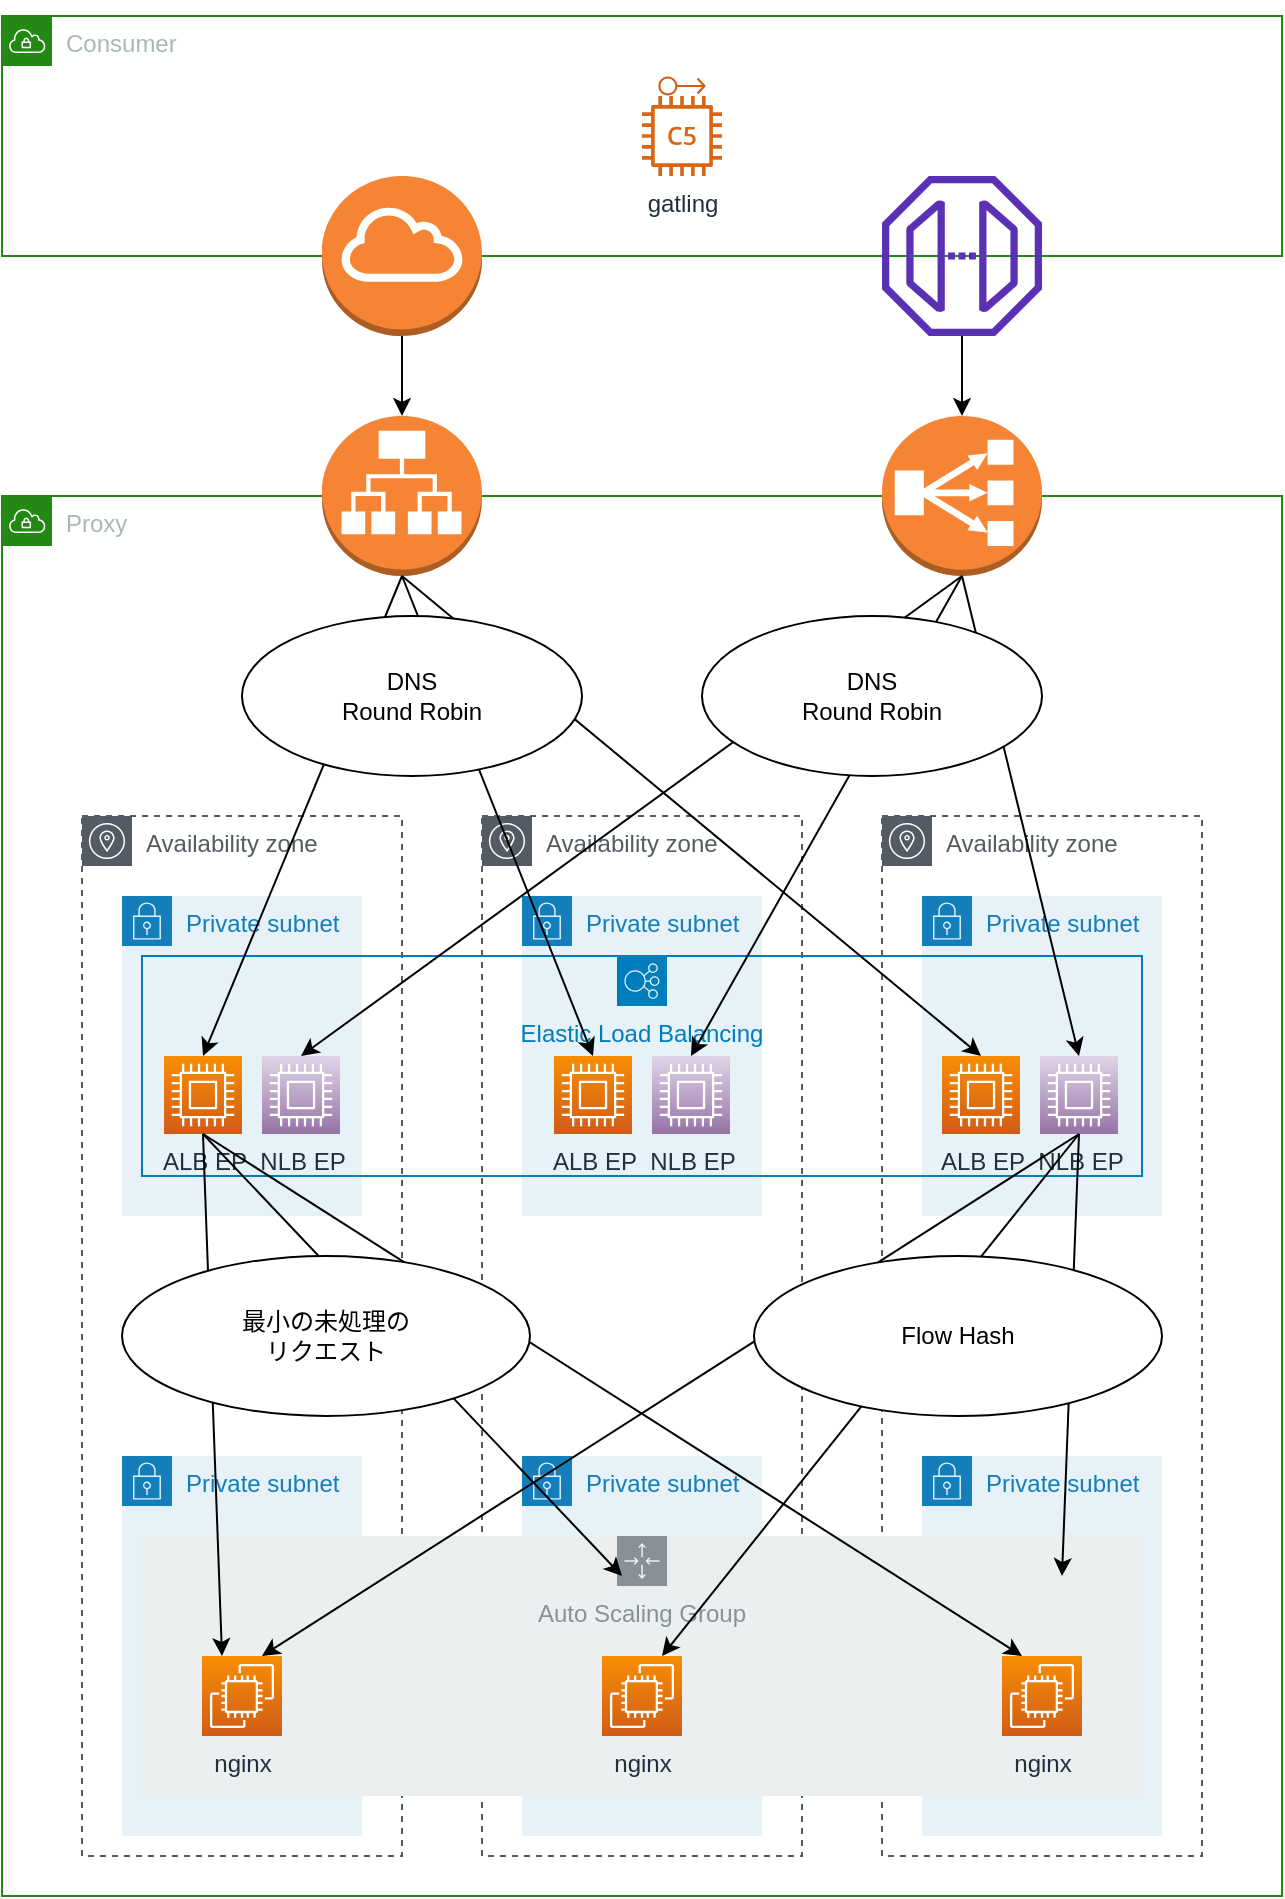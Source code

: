 <mxfile version="14.9.7" type="device"><diagram id="BnX0TmZMg5wzgdxk5TWs" name="Page-1"><mxGraphModel dx="1580" dy="2246" grid="1" gridSize="10" guides="1" tooltips="1" connect="1" arrows="1" fold="1" page="1" pageScale="1" pageWidth="850" pageHeight="1100" math="0" shadow="0"><root><mxCell id="0"/><mxCell id="1" parent="0"/><mxCell id="dtTMUKPRGxgOjyz0IRp_-11" value="Proxy" style="points=[[0,0],[0.25,0],[0.5,0],[0.75,0],[1,0],[1,0.25],[1,0.5],[1,0.75],[1,1],[0.75,1],[0.5,1],[0.25,1],[0,1],[0,0.75],[0,0.5],[0,0.25]];outlineConnect=0;gradientColor=none;html=1;whiteSpace=wrap;fontSize=12;fontStyle=0;shape=mxgraph.aws4.group;grIcon=mxgraph.aws4.group_vpc;strokeColor=#248814;fillColor=none;verticalAlign=top;align=left;spacingLeft=30;fontColor=#AAB7B8;dashed=0;" vertex="1" parent="1"><mxGeometry x="80" y="280" width="640" height="700" as="geometry"/></mxCell><mxCell id="dtTMUKPRGxgOjyz0IRp_-24" value="Availability zone" style="outlineConnect=0;gradientColor=none;html=1;whiteSpace=wrap;fontSize=12;fontStyle=0;shape=mxgraph.aws4.group;grIcon=mxgraph.aws4.group_availability_zone;strokeColor=#545B64;fillColor=none;verticalAlign=top;align=left;spacingLeft=30;fontColor=#545B64;dashed=1;" vertex="1" parent="1"><mxGeometry x="120" y="440" width="160" height="520" as="geometry"/></mxCell><mxCell id="dtTMUKPRGxgOjyz0IRp_-26" value="Availability zone" style="outlineConnect=0;gradientColor=none;html=1;whiteSpace=wrap;fontSize=12;fontStyle=0;shape=mxgraph.aws4.group;grIcon=mxgraph.aws4.group_availability_zone;strokeColor=#545B64;fillColor=none;verticalAlign=top;align=left;spacingLeft=30;fontColor=#545B64;dashed=1;" vertex="1" parent="1"><mxGeometry x="520" y="440" width="160" height="520" as="geometry"/></mxCell><mxCell id="dtTMUKPRGxgOjyz0IRp_-25" value="Availability zone" style="outlineConnect=0;gradientColor=none;html=1;whiteSpace=wrap;fontSize=12;fontStyle=0;shape=mxgraph.aws4.group;grIcon=mxgraph.aws4.group_availability_zone;strokeColor=#545B64;fillColor=none;verticalAlign=top;align=left;spacingLeft=30;fontColor=#545B64;dashed=1;" vertex="1" parent="1"><mxGeometry x="320" y="440" width="160" height="520" as="geometry"/></mxCell><mxCell id="dtTMUKPRGxgOjyz0IRp_-28" value="Private subnet" style="points=[[0,0],[0.25,0],[0.5,0],[0.75,0],[1,0],[1,0.25],[1,0.5],[1,0.75],[1,1],[0.75,1],[0.5,1],[0.25,1],[0,1],[0,0.75],[0,0.5],[0,0.25]];outlineConnect=0;gradientColor=none;html=1;whiteSpace=wrap;fontSize=12;fontStyle=0;shape=mxgraph.aws4.group;grIcon=mxgraph.aws4.group_security_group;grStroke=0;strokeColor=#147EBA;fillColor=#E6F2F8;verticalAlign=top;align=left;spacingLeft=30;fontColor=#147EBA;dashed=0;" vertex="1" parent="1"><mxGeometry x="540" y="480" width="120" height="160" as="geometry"/></mxCell><mxCell id="dtTMUKPRGxgOjyz0IRp_-27" value="Private subnet" style="points=[[0,0],[0.25,0],[0.5,0],[0.75,0],[1,0],[1,0.25],[1,0.5],[1,0.75],[1,1],[0.75,1],[0.5,1],[0.25,1],[0,1],[0,0.75],[0,0.5],[0,0.25]];outlineConnect=0;gradientColor=none;html=1;whiteSpace=wrap;fontSize=12;fontStyle=0;shape=mxgraph.aws4.group;grIcon=mxgraph.aws4.group_security_group;grStroke=0;strokeColor=#147EBA;fillColor=#E6F2F8;verticalAlign=top;align=left;spacingLeft=30;fontColor=#147EBA;dashed=0;" vertex="1" parent="1"><mxGeometry x="340" y="480" width="120" height="160" as="geometry"/></mxCell><mxCell id="dtTMUKPRGxgOjyz0IRp_-22" value="Private subnet" style="points=[[0,0],[0.25,0],[0.5,0],[0.75,0],[1,0],[1,0.25],[1,0.5],[1,0.75],[1,1],[0.75,1],[0.5,1],[0.25,1],[0,1],[0,0.75],[0,0.5],[0,0.25]];outlineConnect=0;gradientColor=none;html=1;whiteSpace=wrap;fontSize=12;fontStyle=0;shape=mxgraph.aws4.group;grIcon=mxgraph.aws4.group_security_group;grStroke=0;strokeColor=#147EBA;fillColor=#E6F2F8;verticalAlign=top;align=left;spacingLeft=30;fontColor=#147EBA;dashed=0;" vertex="1" parent="1"><mxGeometry x="140" y="480" width="120" height="160" as="geometry"/></mxCell><mxCell id="dtTMUKPRGxgOjyz0IRp_-65" value="Elastic Load Balancing" style="outlineConnect=0;gradientColor=none;html=1;whiteSpace=wrap;fontSize=12;fontStyle=0;shape=mxgraph.aws4.groupCenter;grIcon=mxgraph.aws4.group_elastic_load_balancing;grStroke=1;strokeColor=#007DBC;fillColor=none;verticalAlign=top;align=center;fontColor=#007DBC;dashed=0;spacingTop=25;" vertex="1" parent="1"><mxGeometry x="150" y="510" width="500" height="110" as="geometry"/></mxCell><mxCell id="dtTMUKPRGxgOjyz0IRp_-1" value="Consumer" style="points=[[0,0],[0.25,0],[0.5,0],[0.75,0],[1,0],[1,0.25],[1,0.5],[1,0.75],[1,1],[0.75,1],[0.5,1],[0.25,1],[0,1],[0,0.75],[0,0.5],[0,0.25]];outlineConnect=0;gradientColor=none;html=1;whiteSpace=wrap;fontSize=12;fontStyle=0;shape=mxgraph.aws4.group;grIcon=mxgraph.aws4.group_vpc;strokeColor=#248814;fillColor=none;verticalAlign=top;align=left;spacingLeft=30;fontColor=#AAB7B8;dashed=0;" vertex="1" parent="1"><mxGeometry x="80" y="40" width="640" height="120" as="geometry"/></mxCell><mxCell id="dtTMUKPRGxgOjyz0IRp_-2" value="gatling" style="outlineConnect=0;fontColor=#232F3E;gradientColor=none;fillColor=#D86613;strokeColor=none;dashed=0;verticalLabelPosition=bottom;verticalAlign=top;align=center;html=1;fontSize=12;fontStyle=0;aspect=fixed;pointerEvents=1;shape=mxgraph.aws4.c5_instance;" vertex="1" parent="1"><mxGeometry x="400" y="80" width="40" height="40" as="geometry"/></mxCell><mxCell id="dtTMUKPRGxgOjyz0IRp_-3" value="" style="outlineConnect=0;fontColor=#232F3E;gradientColor=none;fillColor=#D05C17;strokeColor=none;dashed=0;verticalLabelPosition=bottom;verticalAlign=top;align=center;html=1;fontSize=12;fontStyle=0;aspect=fixed;pointerEvents=1;shape=mxgraph.aws4.elastic_ip_address;" vertex="1" parent="1"><mxGeometry x="408.18" y="70" width="23.64" height="10" as="geometry"/></mxCell><mxCell id="dtTMUKPRGxgOjyz0IRp_-19" style="edgeStyle=orthogonalEdgeStyle;rounded=0;orthogonalLoop=1;jettySize=auto;html=1;entryX=0.5;entryY=0;entryDx=0;entryDy=0;entryPerimeter=0;" edge="1" parent="1" source="dtTMUKPRGxgOjyz0IRp_-4" target="dtTMUKPRGxgOjyz0IRp_-32"><mxGeometry relative="1" as="geometry"><mxPoint x="280" y="320" as="targetPoint"/></mxGeometry></mxCell><mxCell id="dtTMUKPRGxgOjyz0IRp_-4" value="" style="outlineConnect=0;dashed=0;verticalLabelPosition=bottom;verticalAlign=top;align=center;html=1;shape=mxgraph.aws3.internet_gateway;fillColor=#F58534;gradientColor=none;" vertex="1" parent="1"><mxGeometry x="240" y="120" width="80" height="80" as="geometry"/></mxCell><mxCell id="dtTMUKPRGxgOjyz0IRp_-20" style="edgeStyle=orthogonalEdgeStyle;rounded=0;orthogonalLoop=1;jettySize=auto;html=1;entryX=0.5;entryY=0;entryDx=0;entryDy=0;entryPerimeter=0;" edge="1" parent="1" source="dtTMUKPRGxgOjyz0IRp_-9" target="dtTMUKPRGxgOjyz0IRp_-33"><mxGeometry relative="1" as="geometry"><mxPoint x="560" y="320" as="targetPoint"/></mxGeometry></mxCell><mxCell id="dtTMUKPRGxgOjyz0IRp_-9" value="" style="outlineConnect=0;fontColor=#232F3E;gradientColor=none;fillColor=#5A30B5;strokeColor=none;dashed=0;verticalLabelPosition=bottom;verticalAlign=top;align=center;html=1;fontSize=12;fontStyle=0;aspect=fixed;pointerEvents=1;shape=mxgraph.aws4.endpoint;" vertex="1" parent="1"><mxGeometry x="520" y="120" width="80" height="80" as="geometry"/></mxCell><mxCell id="dtTMUKPRGxgOjyz0IRp_-32" value="" style="outlineConnect=0;dashed=0;verticalLabelPosition=bottom;verticalAlign=top;align=center;html=1;shape=mxgraph.aws3.application_load_balancer;fillColor=#F58534;gradientColor=none;" vertex="1" parent="1"><mxGeometry x="240" y="240" width="80" height="80" as="geometry"/></mxCell><mxCell id="dtTMUKPRGxgOjyz0IRp_-33" value="" style="outlineConnect=0;dashed=0;verticalLabelPosition=bottom;verticalAlign=top;align=center;html=1;shape=mxgraph.aws3.classic_load_balancer;fillColor=#F58534;gradientColor=none;" vertex="1" parent="1"><mxGeometry x="520" y="240" width="80" height="80" as="geometry"/></mxCell><mxCell id="dtTMUKPRGxgOjyz0IRp_-34" style="rounded=0;orthogonalLoop=1;jettySize=auto;html=1;exitX=0.5;exitY=1;exitDx=0;exitDy=0;exitPerimeter=0;entryX=0.5;entryY=0;entryDx=0;entryDy=0;entryPerimeter=0;" edge="1" parent="1" source="dtTMUKPRGxgOjyz0IRp_-32" target="dtTMUKPRGxgOjyz0IRp_-68"><mxGeometry relative="1" as="geometry"><mxPoint x="290" y="130" as="sourcePoint"/><mxPoint x="224.8" y="550" as="targetPoint"/></mxGeometry></mxCell><mxCell id="dtTMUKPRGxgOjyz0IRp_-35" style="edgeStyle=none;rounded=0;orthogonalLoop=1;jettySize=auto;html=1;exitX=0.5;exitY=1;exitDx=0;exitDy=0;exitPerimeter=0;entryX=0.5;entryY=0;entryDx=0;entryDy=0;entryPerimeter=0;" edge="1" parent="1" source="dtTMUKPRGxgOjyz0IRp_-32" target="dtTMUKPRGxgOjyz0IRp_-70"><mxGeometry relative="1" as="geometry"><mxPoint x="380" y="560.0" as="targetPoint"/></mxGeometry></mxCell><mxCell id="dtTMUKPRGxgOjyz0IRp_-36" style="edgeStyle=none;rounded=0;orthogonalLoop=1;jettySize=auto;html=1;entryX=0.5;entryY=0;entryDx=0;entryDy=0;entryPerimeter=0;" edge="1" parent="1" target="dtTMUKPRGxgOjyz0IRp_-72"><mxGeometry relative="1" as="geometry"><mxPoint x="280" y="320" as="sourcePoint"/><mxPoint x="570" y="560.0" as="targetPoint"/></mxGeometry></mxCell><mxCell id="dtTMUKPRGxgOjyz0IRp_-49" value="DNS&lt;br&gt;Round Robin" style="ellipse;whiteSpace=wrap;html=1;" vertex="1" parent="1"><mxGeometry x="200" y="340" width="170" height="80" as="geometry"/></mxCell><mxCell id="dtTMUKPRGxgOjyz0IRp_-56" style="edgeStyle=none;rounded=0;orthogonalLoop=1;jettySize=auto;html=1;entryX=0.5;entryY=0;entryDx=0;entryDy=0;entryPerimeter=0;exitX=0.5;exitY=1;exitDx=0;exitDy=0;exitPerimeter=0;" edge="1" parent="1" source="dtTMUKPRGxgOjyz0IRp_-33" target="dtTMUKPRGxgOjyz0IRp_-71"><mxGeometry relative="1" as="geometry"><mxPoint x="570" y="330" as="sourcePoint"/><mxPoint x="430" y="560.0" as="targetPoint"/></mxGeometry></mxCell><mxCell id="dtTMUKPRGxgOjyz0IRp_-55" style="edgeStyle=none;rounded=0;orthogonalLoop=1;jettySize=auto;html=1;entryX=0.5;entryY=0;entryDx=0;entryDy=0;entryPerimeter=0;exitX=0.5;exitY=1;exitDx=0;exitDy=0;exitPerimeter=0;" edge="1" parent="1" source="dtTMUKPRGxgOjyz0IRp_-33" target="dtTMUKPRGxgOjyz0IRp_-69"><mxGeometry relative="1" as="geometry"><mxPoint x="290" y="640.0" as="targetPoint"/></mxGeometry></mxCell><mxCell id="dtTMUKPRGxgOjyz0IRp_-57" style="edgeStyle=none;rounded=0;orthogonalLoop=1;jettySize=auto;html=1;entryX=0.5;entryY=0;entryDx=0;entryDy=0;entryPerimeter=0;exitX=0.5;exitY=1;exitDx=0;exitDy=0;exitPerimeter=0;" edge="1" parent="1" source="dtTMUKPRGxgOjyz0IRp_-33" target="dtTMUKPRGxgOjyz0IRp_-73"><mxGeometry relative="1" as="geometry"><mxPoint x="570" y="330" as="sourcePoint"/><mxPoint x="620" y="560.0" as="targetPoint"/></mxGeometry></mxCell><mxCell id="dtTMUKPRGxgOjyz0IRp_-59" value="Private subnet" style="points=[[0,0],[0.25,0],[0.5,0],[0.75,0],[1,0],[1,0.25],[1,0.5],[1,0.75],[1,1],[0.75,1],[0.5,1],[0.25,1],[0,1],[0,0.75],[0,0.5],[0,0.25]];outlineConnect=0;gradientColor=none;html=1;whiteSpace=wrap;fontSize=12;fontStyle=0;shape=mxgraph.aws4.group;grIcon=mxgraph.aws4.group_security_group;grStroke=0;strokeColor=#147EBA;fillColor=#E6F2F8;verticalAlign=top;align=left;spacingLeft=30;fontColor=#147EBA;dashed=0;" vertex="1" parent="1"><mxGeometry x="140" y="760" width="120" height="190" as="geometry"/></mxCell><mxCell id="dtTMUKPRGxgOjyz0IRp_-60" value="Private subnet" style="points=[[0,0],[0.25,0],[0.5,0],[0.75,0],[1,0],[1,0.25],[1,0.5],[1,0.75],[1,1],[0.75,1],[0.5,1],[0.25,1],[0,1],[0,0.75],[0,0.5],[0,0.25]];outlineConnect=0;gradientColor=none;html=1;whiteSpace=wrap;fontSize=12;fontStyle=0;shape=mxgraph.aws4.group;grIcon=mxgraph.aws4.group_security_group;grStroke=0;strokeColor=#147EBA;fillColor=#E6F2F8;verticalAlign=top;align=left;spacingLeft=30;fontColor=#147EBA;dashed=0;" vertex="1" parent="1"><mxGeometry x="340" y="760" width="120" height="190" as="geometry"/></mxCell><mxCell id="dtTMUKPRGxgOjyz0IRp_-61" value="Private subnet" style="points=[[0,0],[0.25,0],[0.5,0],[0.75,0],[1,0],[1,0.25],[1,0.5],[1,0.75],[1,1],[0.75,1],[0.5,1],[0.25,1],[0,1],[0,0.75],[0,0.5],[0,0.25]];outlineConnect=0;gradientColor=none;html=1;whiteSpace=wrap;fontSize=12;fontStyle=0;shape=mxgraph.aws4.group;grIcon=mxgraph.aws4.group_security_group;grStroke=0;strokeColor=#147EBA;fillColor=#E6F2F8;verticalAlign=top;align=left;spacingLeft=30;fontColor=#147EBA;dashed=0;" vertex="1" parent="1"><mxGeometry x="540" y="760" width="120" height="190" as="geometry"/></mxCell><mxCell id="dtTMUKPRGxgOjyz0IRp_-68" value="ALB EP" style="points=[[0,0,0],[0.25,0,0],[0.5,0,0],[0.75,0,0],[1,0,0],[0,1,0],[0.25,1,0],[0.5,1,0],[0.75,1,0],[1,1,0],[0,0.25,0],[0,0.5,0],[0,0.75,0],[1,0.25,0],[1,0.5,0],[1,0.75,0]];outlineConnect=0;fontColor=#232F3E;gradientColor=#F78E04;gradientDirection=north;fillColor=#D05C17;strokeColor=#ffffff;dashed=0;verticalLabelPosition=bottom;verticalAlign=top;align=center;html=1;fontSize=12;fontStyle=0;aspect=fixed;shape=mxgraph.aws4.resourceIcon;resIcon=mxgraph.aws4.compute;" vertex="1" parent="1"><mxGeometry x="161" y="560" width="39" height="39" as="geometry"/></mxCell><mxCell id="dtTMUKPRGxgOjyz0IRp_-69" value="NLB EP" style="points=[[0,0,0],[0.25,0,0],[0.5,0,0],[0.75,0,0],[1,0,0],[0,1,0],[0.25,1,0],[0.5,1,0],[0.75,1,0],[1,1,0],[0,0.25,0],[0,0.5,0],[0,0.75,0],[1,0.25,0],[1,0.5,0],[1,0.75,0]];outlineConnect=0;fontColor=#232F3E;gradientDirection=north;strokeColor=#ffffff;dashed=0;verticalLabelPosition=bottom;verticalAlign=top;align=center;html=1;fontSize=12;fontStyle=0;aspect=fixed;shape=mxgraph.aws4.resourceIcon;resIcon=mxgraph.aws4.compute;fillColor=#9673A6;gradientColor=#E1D5E7;" vertex="1" parent="1"><mxGeometry x="210" y="560" width="39" height="39" as="geometry"/></mxCell><mxCell id="dtTMUKPRGxgOjyz0IRp_-70" value="ALB EP" style="points=[[0,0,0],[0.25,0,0],[0.5,0,0],[0.75,0,0],[1,0,0],[0,1,0],[0.25,1,0],[0.5,1,0],[0.75,1,0],[1,1,0],[0,0.25,0],[0,0.5,0],[0,0.75,0],[1,0.25,0],[1,0.5,0],[1,0.75,0]];outlineConnect=0;fontColor=#232F3E;gradientColor=#F78E04;gradientDirection=north;fillColor=#D05C17;strokeColor=#ffffff;dashed=0;verticalLabelPosition=bottom;verticalAlign=top;align=center;html=1;fontSize=12;fontStyle=0;aspect=fixed;shape=mxgraph.aws4.resourceIcon;resIcon=mxgraph.aws4.compute;" vertex="1" parent="1"><mxGeometry x="356" y="560" width="39" height="39" as="geometry"/></mxCell><mxCell id="dtTMUKPRGxgOjyz0IRp_-71" value="NLB EP" style="points=[[0,0,0],[0.25,0,0],[0.5,0,0],[0.75,0,0],[1,0,0],[0,1,0],[0.25,1,0],[0.5,1,0],[0.75,1,0],[1,1,0],[0,0.25,0],[0,0.5,0],[0,0.75,0],[1,0.25,0],[1,0.5,0],[1,0.75,0]];outlineConnect=0;fontColor=#232F3E;gradientDirection=north;strokeColor=#ffffff;dashed=0;verticalLabelPosition=bottom;verticalAlign=top;align=center;html=1;fontSize=12;fontStyle=0;aspect=fixed;shape=mxgraph.aws4.resourceIcon;resIcon=mxgraph.aws4.compute;fillColor=#9673A6;gradientColor=#E1D5E7;" vertex="1" parent="1"><mxGeometry x="405" y="560" width="39" height="39" as="geometry"/></mxCell><mxCell id="dtTMUKPRGxgOjyz0IRp_-72" value="ALB EP" style="points=[[0,0,0],[0.25,0,0],[0.5,0,0],[0.75,0,0],[1,0,0],[0,1,0],[0.25,1,0],[0.5,1,0],[0.75,1,0],[1,1,0],[0,0.25,0],[0,0.5,0],[0,0.75,0],[1,0.25,0],[1,0.5,0],[1,0.75,0]];outlineConnect=0;fontColor=#232F3E;gradientColor=#F78E04;gradientDirection=north;fillColor=#D05C17;strokeColor=#ffffff;dashed=0;verticalLabelPosition=bottom;verticalAlign=top;align=center;html=1;fontSize=12;fontStyle=0;aspect=fixed;shape=mxgraph.aws4.resourceIcon;resIcon=mxgraph.aws4.compute;" vertex="1" parent="1"><mxGeometry x="550" y="560" width="39" height="39" as="geometry"/></mxCell><mxCell id="dtTMUKPRGxgOjyz0IRp_-73" value="NLB EP" style="points=[[0,0,0],[0.25,0,0],[0.5,0,0],[0.75,0,0],[1,0,0],[0,1,0],[0.25,1,0],[0.5,1,0],[0.75,1,0],[1,1,0],[0,0.25,0],[0,0.5,0],[0,0.75,0],[1,0.25,0],[1,0.5,0],[1,0.75,0]];outlineConnect=0;fontColor=#232F3E;gradientDirection=north;strokeColor=#ffffff;dashed=0;verticalLabelPosition=bottom;verticalAlign=top;align=center;html=1;fontSize=12;fontStyle=0;aspect=fixed;shape=mxgraph.aws4.resourceIcon;resIcon=mxgraph.aws4.compute;fillColor=#9673A6;gradientColor=#E1D5E7;" vertex="1" parent="1"><mxGeometry x="599" y="560" width="39" height="39" as="geometry"/></mxCell><mxCell id="dtTMUKPRGxgOjyz0IRp_-74" value="Auto Scaling Group" style="outlineConnect=0;gradientColor=none;html=1;whiteSpace=wrap;fontSize=12;fontStyle=0;shape=mxgraph.aws4.groupCenter;grIcon=mxgraph.aws4.group_auto_scaling_group;grStroke=0;strokeColor=#879196;fillColor=#ECEFEF;verticalAlign=top;align=center;fontColor=#879196;dashed=0;spacingTop=25;" vertex="1" parent="1"><mxGeometry x="150" y="800" width="500" height="130" as="geometry"/></mxCell><mxCell id="dtTMUKPRGxgOjyz0IRp_-45" value="nginx" style="points=[[0,0,0],[0.25,0,0],[0.5,0,0],[0.75,0,0],[1,0,0],[0,1,0],[0.25,1,0],[0.5,1,0],[0.75,1,0],[1,1,0],[0,0.25,0],[0,0.5,0],[0,0.75,0],[1,0.25,0],[1,0.5,0],[1,0.75,0]];outlineConnect=0;fontColor=#232F3E;gradientColor=#F78E04;gradientDirection=north;fillColor=#D05C17;strokeColor=#ffffff;dashed=0;verticalLabelPosition=bottom;verticalAlign=top;align=center;html=1;fontSize=12;fontStyle=0;aspect=fixed;shape=mxgraph.aws4.resourceIcon;resIcon=mxgraph.aws4.ec2;" vertex="1" parent="1"><mxGeometry x="380" y="860" width="40" height="40" as="geometry"/></mxCell><mxCell id="dtTMUKPRGxgOjyz0IRp_-75" value="nginx" style="points=[[0,0,0],[0.25,0,0],[0.5,0,0],[0.75,0,0],[1,0,0],[0,1,0],[0.25,1,0],[0.5,1,0],[0.75,1,0],[1,1,0],[0,0.25,0],[0,0.5,0],[0,0.75,0],[1,0.25,0],[1,0.5,0],[1,0.75,0]];outlineConnect=0;fontColor=#232F3E;gradientColor=#F78E04;gradientDirection=north;fillColor=#D05C17;strokeColor=#ffffff;dashed=0;verticalLabelPosition=bottom;verticalAlign=top;align=center;html=1;fontSize=12;fontStyle=0;aspect=fixed;shape=mxgraph.aws4.resourceIcon;resIcon=mxgraph.aws4.ec2;" vertex="1" parent="1"><mxGeometry x="180" y="860" width="40" height="40" as="geometry"/></mxCell><mxCell id="dtTMUKPRGxgOjyz0IRp_-77" value="nginx" style="points=[[0,0,0],[0.25,0,0],[0.5,0,0],[0.75,0,0],[1,0,0],[0,1,0],[0.25,1,0],[0.5,1,0],[0.75,1,0],[1,1,0],[0,0.25,0],[0,0.5,0],[0,0.75,0],[1,0.25,0],[1,0.5,0],[1,0.75,0]];outlineConnect=0;fontColor=#232F3E;gradientColor=#F78E04;gradientDirection=north;fillColor=#D05C17;strokeColor=#ffffff;dashed=0;verticalLabelPosition=bottom;verticalAlign=top;align=center;html=1;fontSize=12;fontStyle=0;aspect=fixed;shape=mxgraph.aws4.resourceIcon;resIcon=mxgraph.aws4.ec2;" vertex="1" parent="1"><mxGeometry x="580" y="860" width="40" height="40" as="geometry"/></mxCell><mxCell id="dtTMUKPRGxgOjyz0IRp_-78" style="edgeStyle=none;rounded=0;orthogonalLoop=1;jettySize=auto;html=1;exitX=0.5;exitY=1;exitDx=0;exitDy=0;exitPerimeter=0;entryX=0.25;entryY=0;entryDx=0;entryDy=0;entryPerimeter=0;" edge="1" parent="1" source="dtTMUKPRGxgOjyz0IRp_-68" target="dtTMUKPRGxgOjyz0IRp_-75"><mxGeometry relative="1" as="geometry"/></mxCell><mxCell id="dtTMUKPRGxgOjyz0IRp_-79" style="edgeStyle=none;rounded=0;orthogonalLoop=1;jettySize=auto;html=1;exitX=0.5;exitY=1;exitDx=0;exitDy=0;exitPerimeter=0;" edge="1" parent="1" source="dtTMUKPRGxgOjyz0IRp_-68"><mxGeometry relative="1" as="geometry"><mxPoint x="190.5" y="609" as="sourcePoint"/><mxPoint x="390" y="820" as="targetPoint"/></mxGeometry></mxCell><mxCell id="dtTMUKPRGxgOjyz0IRp_-80" style="edgeStyle=none;rounded=0;orthogonalLoop=1;jettySize=auto;html=1;exitX=0.5;exitY=1;exitDx=0;exitDy=0;exitPerimeter=0;entryX=0.25;entryY=0;entryDx=0;entryDy=0;entryPerimeter=0;" edge="1" parent="1" source="dtTMUKPRGxgOjyz0IRp_-68" target="dtTMUKPRGxgOjyz0IRp_-77"><mxGeometry relative="1" as="geometry"><mxPoint x="190.5" y="609" as="sourcePoint"/><mxPoint x="600" y="820" as="targetPoint"/></mxGeometry></mxCell><mxCell id="dtTMUKPRGxgOjyz0IRp_-81" style="edgeStyle=none;rounded=0;orthogonalLoop=1;jettySize=auto;html=1;exitX=0.5;exitY=1;exitDx=0;exitDy=0;exitPerimeter=0;entryX=0.75;entryY=0;entryDx=0;entryDy=0;entryPerimeter=0;" edge="1" parent="1" source="dtTMUKPRGxgOjyz0IRp_-73" target="dtTMUKPRGxgOjyz0IRp_-75"><mxGeometry relative="1" as="geometry"><mxPoint x="190.5" y="609" as="sourcePoint"/><mxPoint x="210" y="830.0" as="targetPoint"/></mxGeometry></mxCell><mxCell id="dtTMUKPRGxgOjyz0IRp_-82" style="edgeStyle=none;rounded=0;orthogonalLoop=1;jettySize=auto;html=1;exitX=0.5;exitY=1;exitDx=0;exitDy=0;exitPerimeter=0;entryX=0.75;entryY=0;entryDx=0;entryDy=0;entryPerimeter=0;" edge="1" parent="1" source="dtTMUKPRGxgOjyz0IRp_-73" target="dtTMUKPRGxgOjyz0IRp_-45"><mxGeometry relative="1" as="geometry"><mxPoint x="239.5" y="609" as="sourcePoint"/><mxPoint x="220" y="830.0" as="targetPoint"/></mxGeometry></mxCell><mxCell id="dtTMUKPRGxgOjyz0IRp_-83" style="edgeStyle=none;rounded=0;orthogonalLoop=1;jettySize=auto;html=1;exitX=0.5;exitY=1;exitDx=0;exitDy=0;exitPerimeter=0;" edge="1" parent="1" source="dtTMUKPRGxgOjyz0IRp_-73"><mxGeometry relative="1" as="geometry"><mxPoint x="239.5" y="609" as="sourcePoint"/><mxPoint x="610" y="820" as="targetPoint"/></mxGeometry></mxCell><mxCell id="dtTMUKPRGxgOjyz0IRp_-84" value="最小の未処理の&lt;br&gt;リクエスト" style="ellipse;whiteSpace=wrap;html=1;" vertex="1" parent="1"><mxGeometry x="140" y="660" width="204" height="80" as="geometry"/></mxCell><mxCell id="dtTMUKPRGxgOjyz0IRp_-85" style="edgeStyle=none;rounded=0;orthogonalLoop=1;jettySize=auto;html=1;exitX=0.5;exitY=0;exitDx=0;exitDy=0;" edge="1" parent="1" source="dtTMUKPRGxgOjyz0IRp_-1" target="dtTMUKPRGxgOjyz0IRp_-1"><mxGeometry relative="1" as="geometry"/></mxCell><mxCell id="dtTMUKPRGxgOjyz0IRp_-86" value="DNS&lt;br&gt;Round Robin" style="ellipse;whiteSpace=wrap;html=1;" vertex="1" parent="1"><mxGeometry x="430" y="340" width="170" height="80" as="geometry"/></mxCell><mxCell id="dtTMUKPRGxgOjyz0IRp_-87" value="Flow Hash" style="ellipse;whiteSpace=wrap;html=1;" vertex="1" parent="1"><mxGeometry x="456" y="660" width="204" height="80" as="geometry"/></mxCell></root></mxGraphModel></diagram></mxfile>